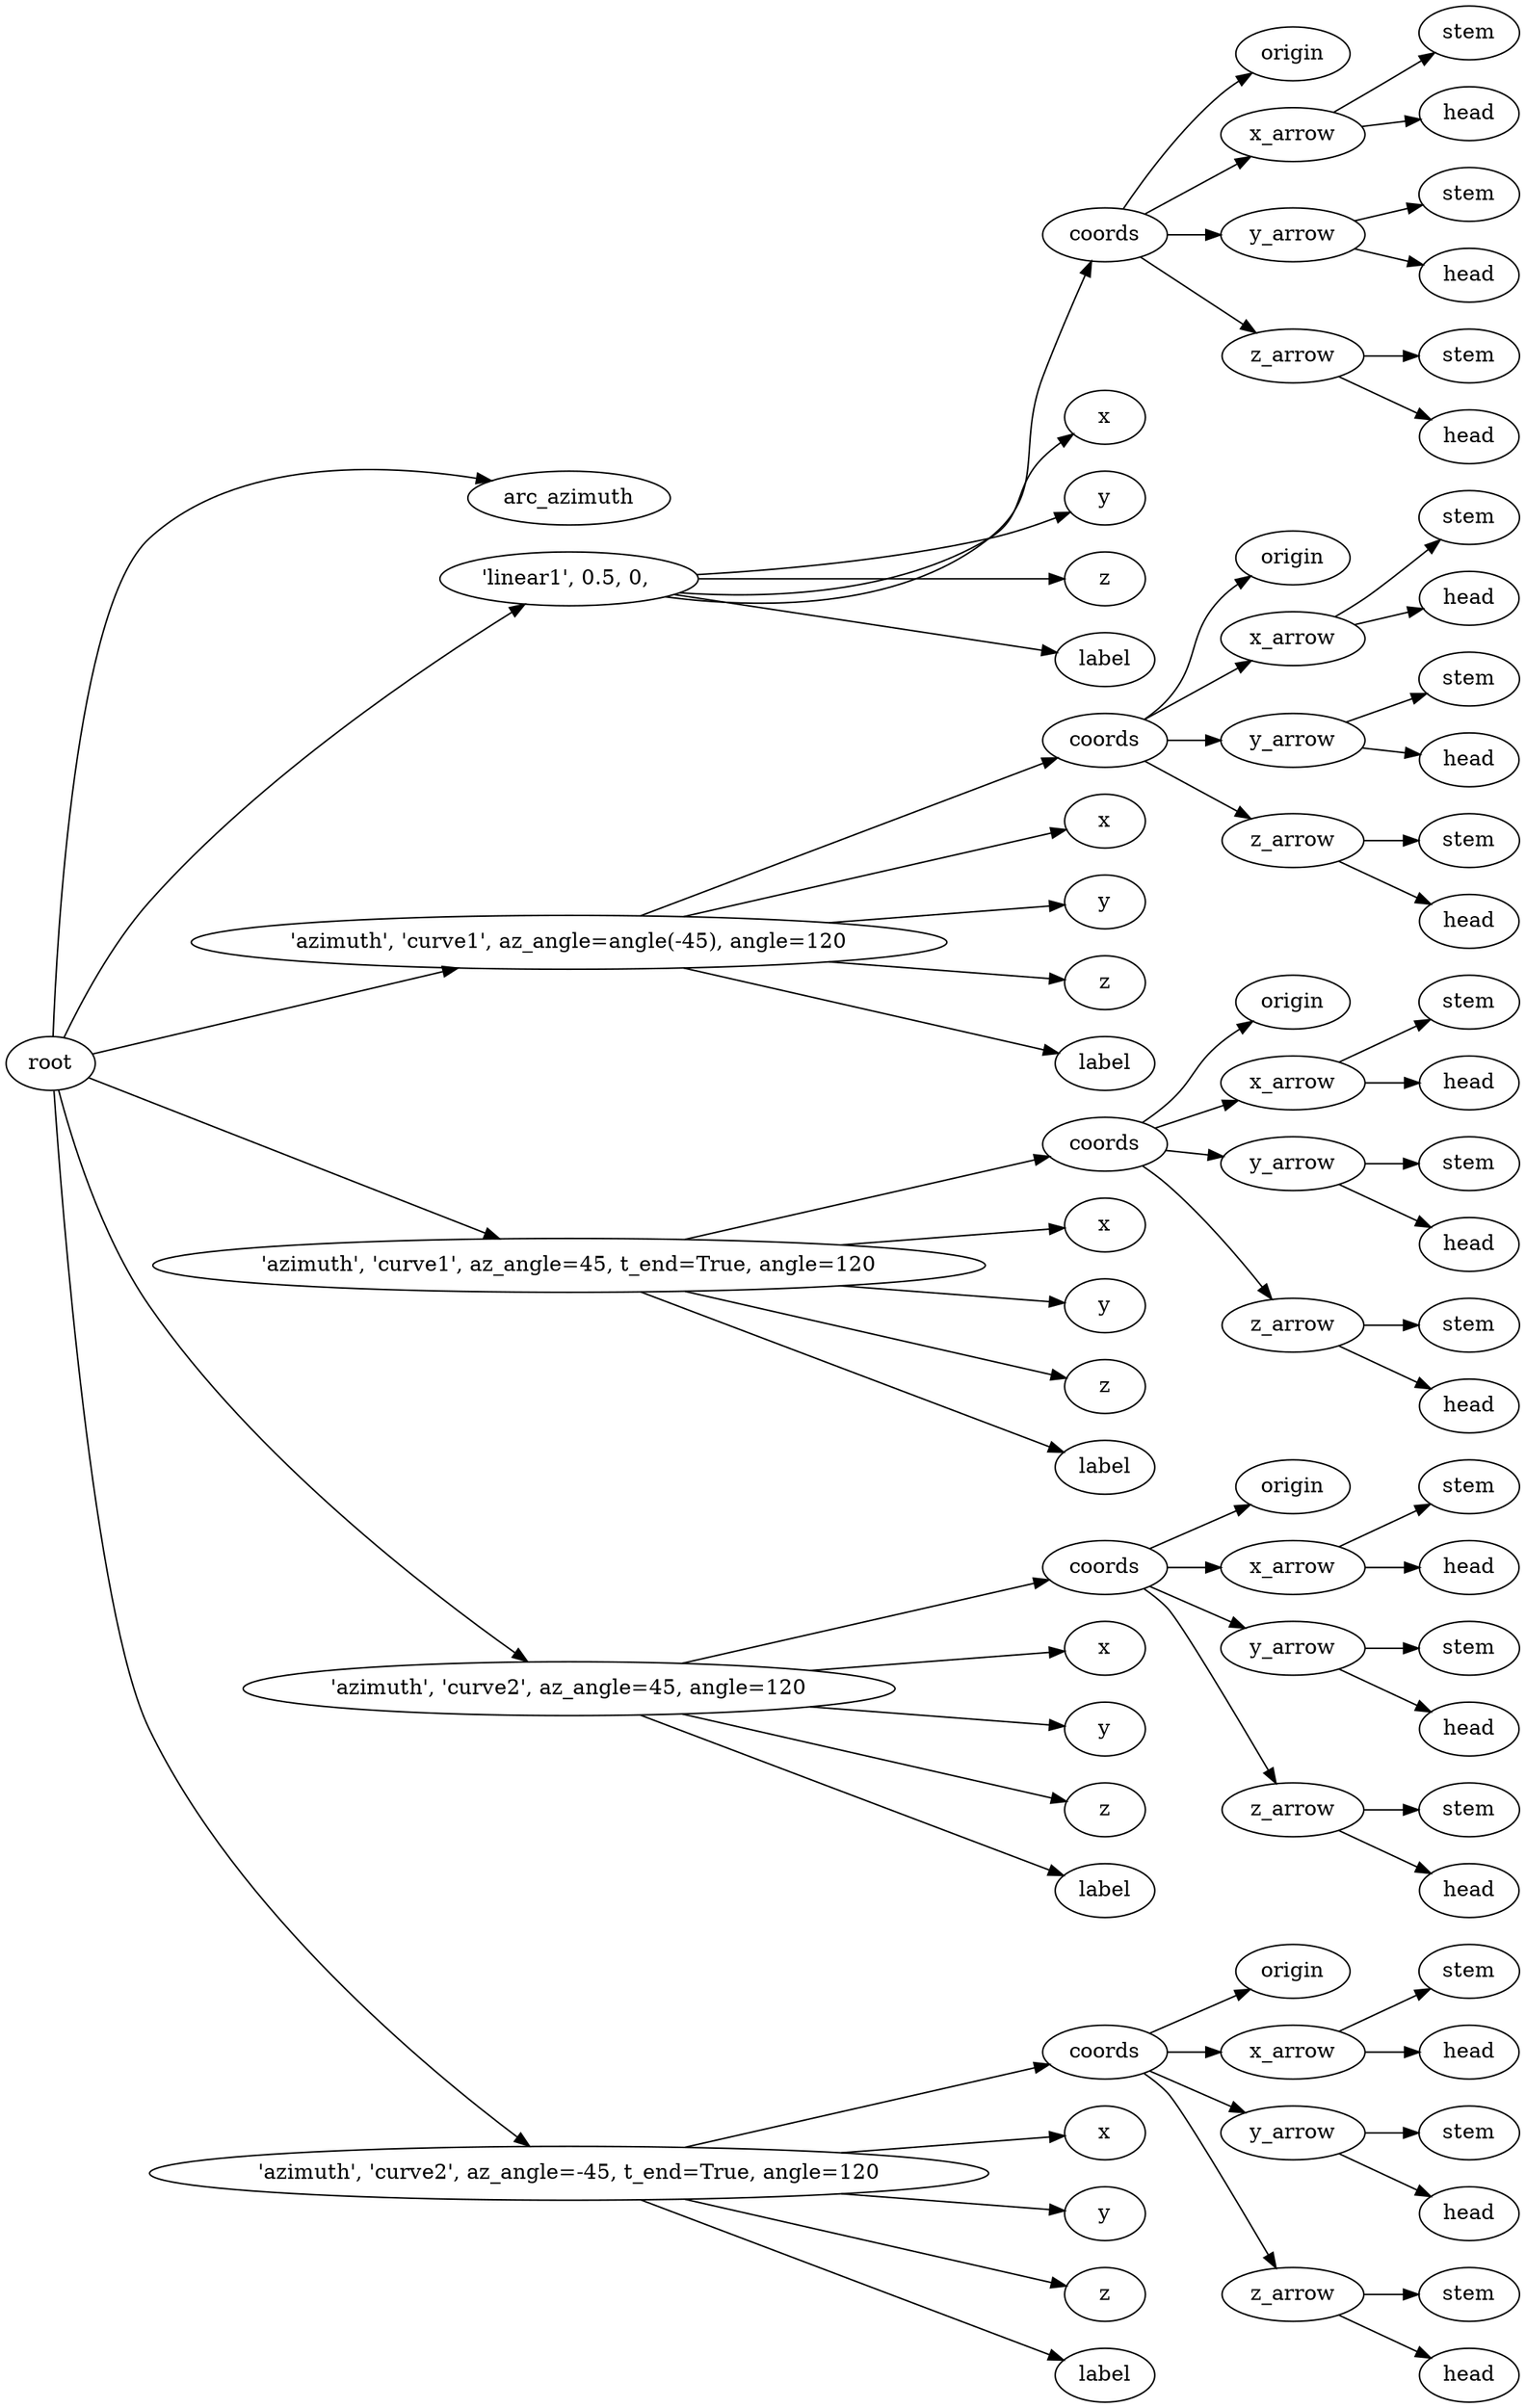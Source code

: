 digraph arc_azimuth {
	graph [rankdir=LR]
	root_1925 [label=root href="javascript:s=&quot;\(\)\nNone&quot;; console.log(s); alert(s);"]
	arc_azimuth_1926 [label=arc_azimuth href="javascript:s=&quot;\(&#x27;arc_azimuth&#x27;,\)\nRotateExtrude&quot;; console.log(s); alert(s);" tooltip=RotateExtrude]
	1927 [label="'linear1',\ 0\.5,\ 0,\ " href="javascript:s=&quot;\(&quot;&#x27;linear1&#x27;,\ 0\.5,\ 0,\ &quot;,\)\nAnnotatedCoordinates&quot;; console.log(s); alert(s);" tooltip=AnnotatedCoordinates]
	coords_1928 [label=coords href="javascript:s=&quot;\(&quot;&#x27;linear1&#x27;,\ 0\.5,\ 0,\ &quot;,\ &#x27;coords&#x27;\)\nCoordinates&quot;; console.log(s); alert(s);" tooltip=Coordinates]
	origin_1929 [label=origin href="javascript:s=&quot;\(&quot;&#x27;linear1&#x27;,\ 0\.5,\ 0,\ &quot;,\ &#x27;coords&#x27;,\ &#x27;origin&#x27;\)\nCoordinatesCage&quot;; console.log(s); alert(s);" tooltip=CoordinatesCage]
	x_arrow_1930 [label=x_arrow href="javascript:s=&quot;\(&quot;&#x27;linear1&#x27;,\ 0\.5,\ 0,\ &quot;,\ &#x27;coords&#x27;,\ &#x27;x_arrow&#x27;\)\nArrow&quot;; console.log(s); alert(s);" tooltip=Arrow]
	stem_1931 [label=stem href="javascript:s=&quot;\(&quot;&#x27;linear1&#x27;,\ 0\.5,\ 0,\ &quot;,\ &#x27;coords&#x27;,\ &#x27;x_arrow&#x27;,\ &#x27;stem&#x27;\)\nCone&quot;; console.log(s); alert(s);" tooltip=Cone]
	head_1932 [label=head href="javascript:s=&quot;\(&quot;&#x27;linear1&#x27;,\ 0\.5,\ 0,\ &quot;,\ &#x27;coords&#x27;,\ &#x27;x_arrow&#x27;,\ &#x27;head&#x27;\)\nCone&quot;; console.log(s); alert(s);" tooltip=Cone]
	y_arrow_1933 [label=y_arrow href="javascript:s=&quot;\(&quot;&#x27;linear1&#x27;,\ 0\.5,\ 0,\ &quot;,\ &#x27;coords&#x27;,\ &#x27;y_arrow&#x27;\)\nArrow&quot;; console.log(s); alert(s);" tooltip=Arrow]
	stem_1934 [label=stem href="javascript:s=&quot;\(&quot;&#x27;linear1&#x27;,\ 0\.5,\ 0,\ &quot;,\ &#x27;coords&#x27;,\ &#x27;y_arrow&#x27;,\ &#x27;stem&#x27;\)\nCone&quot;; console.log(s); alert(s);" tooltip=Cone]
	head_1935 [label=head href="javascript:s=&quot;\(&quot;&#x27;linear1&#x27;,\ 0\.5,\ 0,\ &quot;,\ &#x27;coords&#x27;,\ &#x27;y_arrow&#x27;,\ &#x27;head&#x27;\)\nCone&quot;; console.log(s); alert(s);" tooltip=Cone]
	z_arrow_1936 [label=z_arrow href="javascript:s=&quot;\(&quot;&#x27;linear1&#x27;,\ 0\.5,\ 0,\ &quot;,\ &#x27;coords&#x27;,\ &#x27;z_arrow&#x27;\)\nArrow&quot;; console.log(s); alert(s);" tooltip=Arrow]
	stem_1937 [label=stem href="javascript:s=&quot;\(&quot;&#x27;linear1&#x27;,\ 0\.5,\ 0,\ &quot;,\ &#x27;coords&#x27;,\ &#x27;z_arrow&#x27;,\ &#x27;stem&#x27;\)\nCone&quot;; console.log(s); alert(s);" tooltip=Cone]
	head_1938 [label=head href="javascript:s=&quot;\(&quot;&#x27;linear1&#x27;,\ 0\.5,\ 0,\ &quot;,\ &#x27;coords&#x27;,\ &#x27;z_arrow&#x27;,\ &#x27;head&#x27;\)\nCone&quot;; console.log(s); alert(s);" tooltip=Cone]
	x_1939 [label=x href="javascript:s=&quot;\(&quot;&#x27;linear1&#x27;,\ 0\.5,\ 0,\ &quot;,\ &#x27;x&#x27;\)\nText&quot;; console.log(s); alert(s);" tooltip=Text]
	y_1940 [label=y href="javascript:s=&quot;\(&quot;&#x27;linear1&#x27;,\ 0\.5,\ 0,\ &quot;,\ &#x27;y&#x27;\)\nText&quot;; console.log(s); alert(s);" tooltip=Text]
	z_1941 [label=z href="javascript:s=&quot;\(&quot;&#x27;linear1&#x27;,\ 0\.5,\ 0,\ &quot;,\ &#x27;z&#x27;\)\nText&quot;; console.log(s); alert(s);" tooltip=Text]
	label_1942 [label=label href="javascript:s=&quot;\(&quot;&#x27;linear1&#x27;,\ 0\.5,\ 0,\ &quot;,\ &#x27;label&#x27;\)\nText&quot;; console.log(s); alert(s);" tooltip=Text]
	1943 [label="'azimuth',\ 'curve1',\ az_angle=angle\(\-45\),\ angle=120" href="javascript:s=&quot;\(&quot;&#x27;azimuth&#x27;,\ &#x27;curve1&#x27;,\ az_angle=angle\(\-45\),\ angle=120&quot;,\)\nAnnotatedCoordinates&quot;; console.log(s); alert(s);" tooltip=AnnotatedCoordinates]
	coords_1944 [label=coords href="javascript:s=&quot;\(&quot;&#x27;azimuth&#x27;,\ &#x27;curve1&#x27;,\ az_angle=angle\(\-45\),\ angle=120&quot;,\ &#x27;coords&#x27;\)\nCoordinates&quot;; console.log(s); alert(s);" tooltip=Coordinates]
	origin_1945 [label=origin href="javascript:s=&quot;\(&quot;&#x27;azimuth&#x27;,\ &#x27;curve1&#x27;,\ az_angle=angle\(\-45\),\ angle=120&quot;,\ &#x27;coords&#x27;,\ &#x27;origin&#x27;\)\nCoordinatesCage&quot;; console.log(s); alert(s);" tooltip=CoordinatesCage]
	x_arrow_1946 [label=x_arrow href="javascript:s=&quot;\(&quot;&#x27;azimuth&#x27;,\ &#x27;curve1&#x27;,\ az_angle=angle\(\-45\),\ angle=120&quot;,\ &#x27;coords&#x27;,\ &#x27;x_arrow&#x27;\)\nArrow&quot;; console.log(s); alert(s);" tooltip=Arrow]
	stem_1947 [label=stem href="javascript:s=&quot;\(&quot;&#x27;azimuth&#x27;,\ &#x27;curve1&#x27;,\ az_angle=angle\(\-45\),\ angle=120&quot;,\ &#x27;coords&#x27;,\ &#x27;x_arrow&#x27;,\ &#x27;stem&#x27;\)\nCone&quot;; console.log(s); alert(s);" tooltip=Cone]
	head_1948 [label=head href="javascript:s=&quot;\(&quot;&#x27;azimuth&#x27;,\ &#x27;curve1&#x27;,\ az_angle=angle\(\-45\),\ angle=120&quot;,\ &#x27;coords&#x27;,\ &#x27;x_arrow&#x27;,\ &#x27;head&#x27;\)\nCone&quot;; console.log(s); alert(s);" tooltip=Cone]
	y_arrow_1949 [label=y_arrow href="javascript:s=&quot;\(&quot;&#x27;azimuth&#x27;,\ &#x27;curve1&#x27;,\ az_angle=angle\(\-45\),\ angle=120&quot;,\ &#x27;coords&#x27;,\ &#x27;y_arrow&#x27;\)\nArrow&quot;; console.log(s); alert(s);" tooltip=Arrow]
	stem_1950 [label=stem href="javascript:s=&quot;\(&quot;&#x27;azimuth&#x27;,\ &#x27;curve1&#x27;,\ az_angle=angle\(\-45\),\ angle=120&quot;,\ &#x27;coords&#x27;,\ &#x27;y_arrow&#x27;,\ &#x27;stem&#x27;\)\nCone&quot;; console.log(s); alert(s);" tooltip=Cone]
	head_1951 [label=head href="javascript:s=&quot;\(&quot;&#x27;azimuth&#x27;,\ &#x27;curve1&#x27;,\ az_angle=angle\(\-45\),\ angle=120&quot;,\ &#x27;coords&#x27;,\ &#x27;y_arrow&#x27;,\ &#x27;head&#x27;\)\nCone&quot;; console.log(s); alert(s);" tooltip=Cone]
	z_arrow_1952 [label=z_arrow href="javascript:s=&quot;\(&quot;&#x27;azimuth&#x27;,\ &#x27;curve1&#x27;,\ az_angle=angle\(\-45\),\ angle=120&quot;,\ &#x27;coords&#x27;,\ &#x27;z_arrow&#x27;\)\nArrow&quot;; console.log(s); alert(s);" tooltip=Arrow]
	stem_1953 [label=stem href="javascript:s=&quot;\(&quot;&#x27;azimuth&#x27;,\ &#x27;curve1&#x27;,\ az_angle=angle\(\-45\),\ angle=120&quot;,\ &#x27;coords&#x27;,\ &#x27;z_arrow&#x27;,\ &#x27;stem&#x27;\)\nCone&quot;; console.log(s); alert(s);" tooltip=Cone]
	head_1954 [label=head href="javascript:s=&quot;\(&quot;&#x27;azimuth&#x27;,\ &#x27;curve1&#x27;,\ az_angle=angle\(\-45\),\ angle=120&quot;,\ &#x27;coords&#x27;,\ &#x27;z_arrow&#x27;,\ &#x27;head&#x27;\)\nCone&quot;; console.log(s); alert(s);" tooltip=Cone]
	x_1955 [label=x href="javascript:s=&quot;\(&quot;&#x27;azimuth&#x27;,\ &#x27;curve1&#x27;,\ az_angle=angle\(\-45\),\ angle=120&quot;,\ &#x27;x&#x27;\)\nText&quot;; console.log(s); alert(s);" tooltip=Text]
	y_1956 [label=y href="javascript:s=&quot;\(&quot;&#x27;azimuth&#x27;,\ &#x27;curve1&#x27;,\ az_angle=angle\(\-45\),\ angle=120&quot;,\ &#x27;y&#x27;\)\nText&quot;; console.log(s); alert(s);" tooltip=Text]
	z_1957 [label=z href="javascript:s=&quot;\(&quot;&#x27;azimuth&#x27;,\ &#x27;curve1&#x27;,\ az_angle=angle\(\-45\),\ angle=120&quot;,\ &#x27;z&#x27;\)\nText&quot;; console.log(s); alert(s);" tooltip=Text]
	label_1958 [label=label href="javascript:s=&quot;\(&quot;&#x27;azimuth&#x27;,\ &#x27;curve1&#x27;,\ az_angle=angle\(\-45\),\ angle=120&quot;,\ &#x27;label&#x27;\)\nText&quot;; console.log(s); alert(s);" tooltip=Text]
	1959 [label="'azimuth',\ 'curve1',\ az_angle=45,\ t_end=True,\ angle=120" href="javascript:s=&quot;\(&quot;&#x27;azimuth&#x27;,\ &#x27;curve1&#x27;,\ az_angle=45,\ t_end=True,\ angle=120&quot;,\)\nAnnotatedCoordinates&quot;; console.log(s); alert(s);" tooltip=AnnotatedCoordinates]
	coords_1960 [label=coords href="javascript:s=&quot;\(&quot;&#x27;azimuth&#x27;,\ &#x27;curve1&#x27;,\ az_angle=45,\ t_end=True,\ angle=120&quot;,\ &#x27;coords&#x27;\)\nCoordinates&quot;; console.log(s); alert(s);" tooltip=Coordinates]
	origin_1961 [label=origin href="javascript:s=&quot;\(&quot;&#x27;azimuth&#x27;,\ &#x27;curve1&#x27;,\ az_angle=45,\ t_end=True,\ angle=120&quot;,\ &#x27;coords&#x27;,\ &#x27;origin&#x27;\)\nCoordinatesCage&quot;; console.log(s); alert(s);" tooltip=CoordinatesCage]
	x_arrow_1962 [label=x_arrow href="javascript:s=&quot;\(&quot;&#x27;azimuth&#x27;,\ &#x27;curve1&#x27;,\ az_angle=45,\ t_end=True,\ angle=120&quot;,\ &#x27;coords&#x27;,\ &#x27;x_arrow&#x27;\)\nArrow&quot;; console.log(s); alert(s);" tooltip=Arrow]
	stem_1963 [label=stem href="javascript:s=&quot;\(&quot;&#x27;azimuth&#x27;,\ &#x27;curve1&#x27;,\ az_angle=45,\ t_end=True,\ angle=120&quot;,\ &#x27;coords&#x27;,\ &#x27;x_arrow&#x27;,\ &#x27;stem&#x27;\)\nCone&quot;; console.log(s); alert(s);" tooltip=Cone]
	head_1964 [label=head href="javascript:s=&quot;\(&quot;&#x27;azimuth&#x27;,\ &#x27;curve1&#x27;,\ az_angle=45,\ t_end=True,\ angle=120&quot;,\ &#x27;coords&#x27;,\ &#x27;x_arrow&#x27;,\ &#x27;head&#x27;\)\nCone&quot;; console.log(s); alert(s);" tooltip=Cone]
	y_arrow_1965 [label=y_arrow href="javascript:s=&quot;\(&quot;&#x27;azimuth&#x27;,\ &#x27;curve1&#x27;,\ az_angle=45,\ t_end=True,\ angle=120&quot;,\ &#x27;coords&#x27;,\ &#x27;y_arrow&#x27;\)\nArrow&quot;; console.log(s); alert(s);" tooltip=Arrow]
	stem_1966 [label=stem href="javascript:s=&quot;\(&quot;&#x27;azimuth&#x27;,\ &#x27;curve1&#x27;,\ az_angle=45,\ t_end=True,\ angle=120&quot;,\ &#x27;coords&#x27;,\ &#x27;y_arrow&#x27;,\ &#x27;stem&#x27;\)\nCone&quot;; console.log(s); alert(s);" tooltip=Cone]
	head_1967 [label=head href="javascript:s=&quot;\(&quot;&#x27;azimuth&#x27;,\ &#x27;curve1&#x27;,\ az_angle=45,\ t_end=True,\ angle=120&quot;,\ &#x27;coords&#x27;,\ &#x27;y_arrow&#x27;,\ &#x27;head&#x27;\)\nCone&quot;; console.log(s); alert(s);" tooltip=Cone]
	z_arrow_1968 [label=z_arrow href="javascript:s=&quot;\(&quot;&#x27;azimuth&#x27;,\ &#x27;curve1&#x27;,\ az_angle=45,\ t_end=True,\ angle=120&quot;,\ &#x27;coords&#x27;,\ &#x27;z_arrow&#x27;\)\nArrow&quot;; console.log(s); alert(s);" tooltip=Arrow]
	stem_1969 [label=stem href="javascript:s=&quot;\(&quot;&#x27;azimuth&#x27;,\ &#x27;curve1&#x27;,\ az_angle=45,\ t_end=True,\ angle=120&quot;,\ &#x27;coords&#x27;,\ &#x27;z_arrow&#x27;,\ &#x27;stem&#x27;\)\nCone&quot;; console.log(s); alert(s);" tooltip=Cone]
	head_1970 [label=head href="javascript:s=&quot;\(&quot;&#x27;azimuth&#x27;,\ &#x27;curve1&#x27;,\ az_angle=45,\ t_end=True,\ angle=120&quot;,\ &#x27;coords&#x27;,\ &#x27;z_arrow&#x27;,\ &#x27;head&#x27;\)\nCone&quot;; console.log(s); alert(s);" tooltip=Cone]
	x_1971 [label=x href="javascript:s=&quot;\(&quot;&#x27;azimuth&#x27;,\ &#x27;curve1&#x27;,\ az_angle=45,\ t_end=True,\ angle=120&quot;,\ &#x27;x&#x27;\)\nText&quot;; console.log(s); alert(s);" tooltip=Text]
	y_1972 [label=y href="javascript:s=&quot;\(&quot;&#x27;azimuth&#x27;,\ &#x27;curve1&#x27;,\ az_angle=45,\ t_end=True,\ angle=120&quot;,\ &#x27;y&#x27;\)\nText&quot;; console.log(s); alert(s);" tooltip=Text]
	z_1973 [label=z href="javascript:s=&quot;\(&quot;&#x27;azimuth&#x27;,\ &#x27;curve1&#x27;,\ az_angle=45,\ t_end=True,\ angle=120&quot;,\ &#x27;z&#x27;\)\nText&quot;; console.log(s); alert(s);" tooltip=Text]
	label_1974 [label=label href="javascript:s=&quot;\(&quot;&#x27;azimuth&#x27;,\ &#x27;curve1&#x27;,\ az_angle=45,\ t_end=True,\ angle=120&quot;,\ &#x27;label&#x27;\)\nText&quot;; console.log(s); alert(s);" tooltip=Text]
	1975 [label="'azimuth',\ 'curve2',\ az_angle=45,\ angle=120" href="javascript:s=&quot;\(&quot;&#x27;azimuth&#x27;,\ &#x27;curve2&#x27;,\ az_angle=45,\ angle=120&quot;,\)\nAnnotatedCoordinates&quot;; console.log(s); alert(s);" tooltip=AnnotatedCoordinates]
	coords_1976 [label=coords href="javascript:s=&quot;\(&quot;&#x27;azimuth&#x27;,\ &#x27;curve2&#x27;,\ az_angle=45,\ angle=120&quot;,\ &#x27;coords&#x27;\)\nCoordinates&quot;; console.log(s); alert(s);" tooltip=Coordinates]
	origin_1977 [label=origin href="javascript:s=&quot;\(&quot;&#x27;azimuth&#x27;,\ &#x27;curve2&#x27;,\ az_angle=45,\ angle=120&quot;,\ &#x27;coords&#x27;,\ &#x27;origin&#x27;\)\nCoordinatesCage&quot;; console.log(s); alert(s);" tooltip=CoordinatesCage]
	x_arrow_1978 [label=x_arrow href="javascript:s=&quot;\(&quot;&#x27;azimuth&#x27;,\ &#x27;curve2&#x27;,\ az_angle=45,\ angle=120&quot;,\ &#x27;coords&#x27;,\ &#x27;x_arrow&#x27;\)\nArrow&quot;; console.log(s); alert(s);" tooltip=Arrow]
	stem_1979 [label=stem href="javascript:s=&quot;\(&quot;&#x27;azimuth&#x27;,\ &#x27;curve2&#x27;,\ az_angle=45,\ angle=120&quot;,\ &#x27;coords&#x27;,\ &#x27;x_arrow&#x27;,\ &#x27;stem&#x27;\)\nCone&quot;; console.log(s); alert(s);" tooltip=Cone]
	head_1980 [label=head href="javascript:s=&quot;\(&quot;&#x27;azimuth&#x27;,\ &#x27;curve2&#x27;,\ az_angle=45,\ angle=120&quot;,\ &#x27;coords&#x27;,\ &#x27;x_arrow&#x27;,\ &#x27;head&#x27;\)\nCone&quot;; console.log(s); alert(s);" tooltip=Cone]
	y_arrow_1981 [label=y_arrow href="javascript:s=&quot;\(&quot;&#x27;azimuth&#x27;,\ &#x27;curve2&#x27;,\ az_angle=45,\ angle=120&quot;,\ &#x27;coords&#x27;,\ &#x27;y_arrow&#x27;\)\nArrow&quot;; console.log(s); alert(s);" tooltip=Arrow]
	stem_1982 [label=stem href="javascript:s=&quot;\(&quot;&#x27;azimuth&#x27;,\ &#x27;curve2&#x27;,\ az_angle=45,\ angle=120&quot;,\ &#x27;coords&#x27;,\ &#x27;y_arrow&#x27;,\ &#x27;stem&#x27;\)\nCone&quot;; console.log(s); alert(s);" tooltip=Cone]
	head_1983 [label=head href="javascript:s=&quot;\(&quot;&#x27;azimuth&#x27;,\ &#x27;curve2&#x27;,\ az_angle=45,\ angle=120&quot;,\ &#x27;coords&#x27;,\ &#x27;y_arrow&#x27;,\ &#x27;head&#x27;\)\nCone&quot;; console.log(s); alert(s);" tooltip=Cone]
	z_arrow_1984 [label=z_arrow href="javascript:s=&quot;\(&quot;&#x27;azimuth&#x27;,\ &#x27;curve2&#x27;,\ az_angle=45,\ angle=120&quot;,\ &#x27;coords&#x27;,\ &#x27;z_arrow&#x27;\)\nArrow&quot;; console.log(s); alert(s);" tooltip=Arrow]
	stem_1985 [label=stem href="javascript:s=&quot;\(&quot;&#x27;azimuth&#x27;,\ &#x27;curve2&#x27;,\ az_angle=45,\ angle=120&quot;,\ &#x27;coords&#x27;,\ &#x27;z_arrow&#x27;,\ &#x27;stem&#x27;\)\nCone&quot;; console.log(s); alert(s);" tooltip=Cone]
	head_1986 [label=head href="javascript:s=&quot;\(&quot;&#x27;azimuth&#x27;,\ &#x27;curve2&#x27;,\ az_angle=45,\ angle=120&quot;,\ &#x27;coords&#x27;,\ &#x27;z_arrow&#x27;,\ &#x27;head&#x27;\)\nCone&quot;; console.log(s); alert(s);" tooltip=Cone]
	x_1987 [label=x href="javascript:s=&quot;\(&quot;&#x27;azimuth&#x27;,\ &#x27;curve2&#x27;,\ az_angle=45,\ angle=120&quot;,\ &#x27;x&#x27;\)\nText&quot;; console.log(s); alert(s);" tooltip=Text]
	y_1988 [label=y href="javascript:s=&quot;\(&quot;&#x27;azimuth&#x27;,\ &#x27;curve2&#x27;,\ az_angle=45,\ angle=120&quot;,\ &#x27;y&#x27;\)\nText&quot;; console.log(s); alert(s);" tooltip=Text]
	z_1989 [label=z href="javascript:s=&quot;\(&quot;&#x27;azimuth&#x27;,\ &#x27;curve2&#x27;,\ az_angle=45,\ angle=120&quot;,\ &#x27;z&#x27;\)\nText&quot;; console.log(s); alert(s);" tooltip=Text]
	label_1990 [label=label href="javascript:s=&quot;\(&quot;&#x27;azimuth&#x27;,\ &#x27;curve2&#x27;,\ az_angle=45,\ angle=120&quot;,\ &#x27;label&#x27;\)\nText&quot;; console.log(s); alert(s);" tooltip=Text]
	1991 [label="'azimuth',\ 'curve2',\ az_angle=\-45,\ t_end=True,\ angle=120" href="javascript:s=&quot;\(&quot;&#x27;azimuth&#x27;,\ &#x27;curve2&#x27;,\ az_angle=\-45,\ t_end=True,\ angle=120&quot;,\)\nAnnotatedCoordinates&quot;; console.log(s); alert(s);" tooltip=AnnotatedCoordinates]
	coords_1992 [label=coords href="javascript:s=&quot;\(&quot;&#x27;azimuth&#x27;,\ &#x27;curve2&#x27;,\ az_angle=\-45,\ t_end=True,\ angle=120&quot;,\ &#x27;coords&#x27;\)\nCoordinates&quot;; console.log(s); alert(s);" tooltip=Coordinates]
	origin_1993 [label=origin href="javascript:s=&quot;\(&quot;&#x27;azimuth&#x27;,\ &#x27;curve2&#x27;,\ az_angle=\-45,\ t_end=True,\ angle=120&quot;,\ &#x27;coords&#x27;,\ &#x27;origin&#x27;\)\nCoordinatesCage&quot;; console.log(s); alert(s);" tooltip=CoordinatesCage]
	x_arrow_1994 [label=x_arrow href="javascript:s=&quot;\(&quot;&#x27;azimuth&#x27;,\ &#x27;curve2&#x27;,\ az_angle=\-45,\ t_end=True,\ angle=120&quot;,\ &#x27;coords&#x27;,\ &#x27;x_arrow&#x27;\)\nArrow&quot;; console.log(s); alert(s);" tooltip=Arrow]
	stem_1995 [label=stem href="javascript:s=&quot;\(&quot;&#x27;azimuth&#x27;,\ &#x27;curve2&#x27;,\ az_angle=\-45,\ t_end=True,\ angle=120&quot;,\ &#x27;coords&#x27;,\ &#x27;x_arrow&#x27;,\ &#x27;stem&#x27;\)\nCone&quot;; console.log(s); alert(s);" tooltip=Cone]
	head_1996 [label=head href="javascript:s=&quot;\(&quot;&#x27;azimuth&#x27;,\ &#x27;curve2&#x27;,\ az_angle=\-45,\ t_end=True,\ angle=120&quot;,\ &#x27;coords&#x27;,\ &#x27;x_arrow&#x27;,\ &#x27;head&#x27;\)\nCone&quot;; console.log(s); alert(s);" tooltip=Cone]
	y_arrow_1997 [label=y_arrow href="javascript:s=&quot;\(&quot;&#x27;azimuth&#x27;,\ &#x27;curve2&#x27;,\ az_angle=\-45,\ t_end=True,\ angle=120&quot;,\ &#x27;coords&#x27;,\ &#x27;y_arrow&#x27;\)\nArrow&quot;; console.log(s); alert(s);" tooltip=Arrow]
	stem_1998 [label=stem href="javascript:s=&quot;\(&quot;&#x27;azimuth&#x27;,\ &#x27;curve2&#x27;,\ az_angle=\-45,\ t_end=True,\ angle=120&quot;,\ &#x27;coords&#x27;,\ &#x27;y_arrow&#x27;,\ &#x27;stem&#x27;\)\nCone&quot;; console.log(s); alert(s);" tooltip=Cone]
	head_1999 [label=head href="javascript:s=&quot;\(&quot;&#x27;azimuth&#x27;,\ &#x27;curve2&#x27;,\ az_angle=\-45,\ t_end=True,\ angle=120&quot;,\ &#x27;coords&#x27;,\ &#x27;y_arrow&#x27;,\ &#x27;head&#x27;\)\nCone&quot;; console.log(s); alert(s);" tooltip=Cone]
	z_arrow_2000 [label=z_arrow href="javascript:s=&quot;\(&quot;&#x27;azimuth&#x27;,\ &#x27;curve2&#x27;,\ az_angle=\-45,\ t_end=True,\ angle=120&quot;,\ &#x27;coords&#x27;,\ &#x27;z_arrow&#x27;\)\nArrow&quot;; console.log(s); alert(s);" tooltip=Arrow]
	stem_2001 [label=stem href="javascript:s=&quot;\(&quot;&#x27;azimuth&#x27;,\ &#x27;curve2&#x27;,\ az_angle=\-45,\ t_end=True,\ angle=120&quot;,\ &#x27;coords&#x27;,\ &#x27;z_arrow&#x27;,\ &#x27;stem&#x27;\)\nCone&quot;; console.log(s); alert(s);" tooltip=Cone]
	head_2002 [label=head href="javascript:s=&quot;\(&quot;&#x27;azimuth&#x27;,\ &#x27;curve2&#x27;,\ az_angle=\-45,\ t_end=True,\ angle=120&quot;,\ &#x27;coords&#x27;,\ &#x27;z_arrow&#x27;,\ &#x27;head&#x27;\)\nCone&quot;; console.log(s); alert(s);" tooltip=Cone]
	x_2003 [label=x href="javascript:s=&quot;\(&quot;&#x27;azimuth&#x27;,\ &#x27;curve2&#x27;,\ az_angle=\-45,\ t_end=True,\ angle=120&quot;,\ &#x27;x&#x27;\)\nText&quot;; console.log(s); alert(s);" tooltip=Text]
	y_2004 [label=y href="javascript:s=&quot;\(&quot;&#x27;azimuth&#x27;,\ &#x27;curve2&#x27;,\ az_angle=\-45,\ t_end=True,\ angle=120&quot;,\ &#x27;y&#x27;\)\nText&quot;; console.log(s); alert(s);" tooltip=Text]
	z_2005 [label=z href="javascript:s=&quot;\(&quot;&#x27;azimuth&#x27;,\ &#x27;curve2&#x27;,\ az_angle=\-45,\ t_end=True,\ angle=120&quot;,\ &#x27;z&#x27;\)\nText&quot;; console.log(s); alert(s);" tooltip=Text]
	label_2006 [label=label href="javascript:s=&quot;\(&quot;&#x27;azimuth&#x27;,\ &#x27;curve2&#x27;,\ az_angle=\-45,\ t_end=True,\ angle=120&quot;,\ &#x27;label&#x27;\)\nText&quot;; console.log(s); alert(s);" tooltip=Text]
	root_1925 -> arc_azimuth_1926
	root_1925 -> 1927
	1927 -> coords_1928
	coords_1928 -> origin_1929
	coords_1928 -> x_arrow_1930
	x_arrow_1930 -> stem_1931
	x_arrow_1930 -> head_1932
	coords_1928 -> y_arrow_1933
	y_arrow_1933 -> stem_1934
	y_arrow_1933 -> head_1935
	coords_1928 -> z_arrow_1936
	z_arrow_1936 -> stem_1937
	z_arrow_1936 -> head_1938
	1927 -> x_1939
	1927 -> y_1940
	1927 -> z_1941
	1927 -> label_1942
	root_1925 -> 1943
	1943 -> coords_1944
	coords_1944 -> origin_1945
	coords_1944 -> x_arrow_1946
	x_arrow_1946 -> stem_1947
	x_arrow_1946 -> head_1948
	coords_1944 -> y_arrow_1949
	y_arrow_1949 -> stem_1950
	y_arrow_1949 -> head_1951
	coords_1944 -> z_arrow_1952
	z_arrow_1952 -> stem_1953
	z_arrow_1952 -> head_1954
	1943 -> x_1955
	1943 -> y_1956
	1943 -> z_1957
	1943 -> label_1958
	root_1925 -> 1959
	1959 -> coords_1960
	coords_1960 -> origin_1961
	coords_1960 -> x_arrow_1962
	x_arrow_1962 -> stem_1963
	x_arrow_1962 -> head_1964
	coords_1960 -> y_arrow_1965
	y_arrow_1965 -> stem_1966
	y_arrow_1965 -> head_1967
	coords_1960 -> z_arrow_1968
	z_arrow_1968 -> stem_1969
	z_arrow_1968 -> head_1970
	1959 -> x_1971
	1959 -> y_1972
	1959 -> z_1973
	1959 -> label_1974
	root_1925 -> 1975
	1975 -> coords_1976
	coords_1976 -> origin_1977
	coords_1976 -> x_arrow_1978
	x_arrow_1978 -> stem_1979
	x_arrow_1978 -> head_1980
	coords_1976 -> y_arrow_1981
	y_arrow_1981 -> stem_1982
	y_arrow_1981 -> head_1983
	coords_1976 -> z_arrow_1984
	z_arrow_1984 -> stem_1985
	z_arrow_1984 -> head_1986
	1975 -> x_1987
	1975 -> y_1988
	1975 -> z_1989
	1975 -> label_1990
	root_1925 -> 1991
	1991 -> coords_1992
	coords_1992 -> origin_1993
	coords_1992 -> x_arrow_1994
	x_arrow_1994 -> stem_1995
	x_arrow_1994 -> head_1996
	coords_1992 -> y_arrow_1997
	y_arrow_1997 -> stem_1998
	y_arrow_1997 -> head_1999
	coords_1992 -> z_arrow_2000
	z_arrow_2000 -> stem_2001
	z_arrow_2000 -> head_2002
	1991 -> x_2003
	1991 -> y_2004
	1991 -> z_2005
	1991 -> label_2006
}
